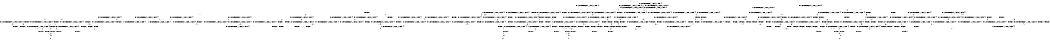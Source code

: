 digraph BCG {
size = "7, 10.5";
center = TRUE;
node [shape = circle];
0 [peripheries = 2];
0 -> 1 [label = "EX !0 !ATOMIC_EXCH_BRANCH (1, +1, TRUE, +0, 2, TRUE) !{0}"];
0 -> 2 [label = "EX !2 !ATOMIC_EXCH_BRANCH (1, +1, TRUE, +0, 2, TRUE) !{0}"];
0 -> 3 [label = "EX !1 !ATOMIC_EXCH_BRANCH (1, +0, FALSE, +0, 1, TRUE) !{0}"];
0 -> 4 [label = "EX !0 !ATOMIC_EXCH_BRANCH (1, +1, TRUE, +0, 2, TRUE) !{0}"];
1 -> 5 [label = "EX !2 !ATOMIC_EXCH_BRANCH (1, +1, TRUE, +0, 2, FALSE) !{0}"];
1 -> 6 [label = "EX !1 !ATOMIC_EXCH_BRANCH (1, +0, FALSE, +0, 1, FALSE) !{0}"];
1 -> 7 [label = "TERMINATE !0"];
2 -> 5 [label = "EX !0 !ATOMIC_EXCH_BRANCH (1, +1, TRUE, +0, 2, FALSE) !{0}"];
2 -> 8 [label = "EX !1 !ATOMIC_EXCH_BRANCH (1, +0, FALSE, +0, 1, FALSE) !{0}"];
2 -> 9 [label = "TERMINATE !2"];
2 -> 10 [label = "EX !0 !ATOMIC_EXCH_BRANCH (1, +1, TRUE, +0, 2, FALSE) !{0}"];
3 -> 3 [label = "EX !1 !ATOMIC_EXCH_BRANCH (1, +0, FALSE, +0, 1, TRUE) !{0}"];
3 -> 11 [label = "EX !0 !ATOMIC_EXCH_BRANCH (1, +1, TRUE, +0, 2, TRUE) !{0}"];
3 -> 12 [label = "EX !2 !ATOMIC_EXCH_BRANCH (1, +1, TRUE, +0, 2, TRUE) !{0}"];
3 -> 13 [label = "EX !0 !ATOMIC_EXCH_BRANCH (1, +1, TRUE, +0, 2, TRUE) !{0}"];
4 -> 10 [label = "EX !2 !ATOMIC_EXCH_BRANCH (1, +1, TRUE, +0, 2, FALSE) !{0}"];
4 -> 14 [label = "EX !1 !ATOMIC_EXCH_BRANCH (1, +0, FALSE, +0, 1, FALSE) !{0}"];
4 -> 15 [label = "TERMINATE !0"];
5 -> 16 [label = "EX !1 !ATOMIC_EXCH_BRANCH (1, +0, FALSE, +0, 1, FALSE) !{0}"];
5 -> 17 [label = "TERMINATE !0"];
5 -> 18 [label = "TERMINATE !2"];
6 -> 19 [label = "EX !2 !ATOMIC_EXCH_BRANCH (1, +1, TRUE, +0, 2, FALSE) !{0}"];
6 -> 20 [label = "TERMINATE !0"];
6 -> 21 [label = "TERMINATE !1"];
7 -> 22 [label = "EX !2 !ATOMIC_EXCH_BRANCH (1, +1, TRUE, +0, 2, FALSE) !{1}"];
7 -> 23 [label = "EX !1 !ATOMIC_EXCH_BRANCH (1, +0, FALSE, +0, 1, FALSE) !{1}"];
7 -> 24 [label = "EX !1 !ATOMIC_EXCH_BRANCH (1, +0, FALSE, +0, 1, FALSE) !{1}"];
8 -> 19 [label = "EX !0 !ATOMIC_EXCH_BRANCH (1, +1, TRUE, +0, 2, FALSE) !{0}"];
8 -> 25 [label = "TERMINATE !2"];
8 -> 26 [label = "TERMINATE !1"];
8 -> 27 [label = "EX !0 !ATOMIC_EXCH_BRANCH (1, +1, TRUE, +0, 2, FALSE) !{0}"];
9 -> 28 [label = "EX !0 !ATOMIC_EXCH_BRANCH (1, +1, TRUE, +0, 2, FALSE) !{1}"];
9 -> 29 [label = "EX !1 !ATOMIC_EXCH_BRANCH (1, +0, FALSE, +0, 1, FALSE) !{1}"];
9 -> 30 [label = "EX !1 !ATOMIC_EXCH_BRANCH (1, +0, FALSE, +0, 1, FALSE) !{1}"];
10 -> 31 [label = "EX !1 !ATOMIC_EXCH_BRANCH (1, +0, FALSE, +0, 1, FALSE) !{0}"];
10 -> 32 [label = "TERMINATE !0"];
10 -> 33 [label = "TERMINATE !2"];
11 -> 6 [label = "EX !1 !ATOMIC_EXCH_BRANCH (1, +0, FALSE, +0, 1, FALSE) !{0}"];
11 -> 34 [label = "EX !2 !ATOMIC_EXCH_BRANCH (1, +1, TRUE, +0, 2, FALSE) !{0}"];
11 -> 35 [label = "TERMINATE !0"];
12 -> 8 [label = "EX !1 !ATOMIC_EXCH_BRANCH (1, +0, FALSE, +0, 1, FALSE) !{0}"];
12 -> 34 [label = "EX !0 !ATOMIC_EXCH_BRANCH (1, +1, TRUE, +0, 2, FALSE) !{0}"];
12 -> 36 [label = "TERMINATE !2"];
12 -> 37 [label = "EX !0 !ATOMIC_EXCH_BRANCH (1, +1, TRUE, +0, 2, FALSE) !{0}"];
13 -> 14 [label = "EX !1 !ATOMIC_EXCH_BRANCH (1, +0, FALSE, +0, 1, FALSE) !{0}"];
13 -> 37 [label = "EX !2 !ATOMIC_EXCH_BRANCH (1, +1, TRUE, +0, 2, FALSE) !{0}"];
13 -> 38 [label = "TERMINATE !0"];
14 -> 27 [label = "EX !2 !ATOMIC_EXCH_BRANCH (1, +1, TRUE, +0, 2, FALSE) !{0}"];
14 -> 39 [label = "TERMINATE !0"];
14 -> 40 [label = "TERMINATE !1"];
15 -> 41 [label = "EX !2 !ATOMIC_EXCH_BRANCH (1, +1, TRUE, +0, 2, FALSE) !{1}"];
15 -> 42 [label = "EX !1 !ATOMIC_EXCH_BRANCH (1, +0, FALSE, +0, 1, FALSE) !{1}"];
16 -> 43 [label = "TERMINATE !0"];
16 -> 44 [label = "TERMINATE !2"];
16 -> 45 [label = "TERMINATE !1"];
17 -> 46 [label = "EX !1 !ATOMIC_EXCH_BRANCH (1, +0, FALSE, +0, 1, FALSE) !{1}"];
17 -> 47 [label = "TERMINATE !2"];
17 -> 48 [label = "EX !1 !ATOMIC_EXCH_BRANCH (1, +0, FALSE, +0, 1, FALSE) !{1}"];
18 -> 49 [label = "EX !1 !ATOMIC_EXCH_BRANCH (1, +0, FALSE, +0, 1, FALSE) !{1}"];
18 -> 47 [label = "TERMINATE !0"];
18 -> 50 [label = "EX !1 !ATOMIC_EXCH_BRANCH (1, +0, FALSE, +0, 1, FALSE) !{1}"];
19 -> 43 [label = "TERMINATE !0"];
19 -> 44 [label = "TERMINATE !2"];
19 -> 45 [label = "TERMINATE !1"];
20 -> 51 [label = "EX !2 !ATOMIC_EXCH_BRANCH (1, +1, TRUE, +0, 2, FALSE) !{1}"];
20 -> 52 [label = "TERMINATE !1"];
21 -> 53 [label = "EX !2 !ATOMIC_EXCH_BRANCH (1, +1, TRUE, +0, 2, FALSE) !{1}"];
21 -> 52 [label = "TERMINATE !0"];
22 -> 46 [label = "EX !1 !ATOMIC_EXCH_BRANCH (1, +0, FALSE, +0, 1, FALSE) !{1}"];
22 -> 47 [label = "TERMINATE !2"];
22 -> 48 [label = "EX !1 !ATOMIC_EXCH_BRANCH (1, +0, FALSE, +0, 1, FALSE) !{1}"];
23 -> 51 [label = "EX !2 !ATOMIC_EXCH_BRANCH (1, +1, TRUE, +0, 2, FALSE) !{1}"];
23 -> 52 [label = "TERMINATE !1"];
24 -> 54 [label = "EX !2 !ATOMIC_EXCH_BRANCH (1, +1, TRUE, +0, 2, FALSE) !{1}"];
24 -> 55 [label = "TERMINATE !1"];
25 -> 56 [label = "EX !0 !ATOMIC_EXCH_BRANCH (1, +1, TRUE, +0, 2, FALSE) !{1}"];
25 -> 57 [label = "TERMINATE !1"];
26 -> 53 [label = "EX !0 !ATOMIC_EXCH_BRANCH (1, +1, TRUE, +0, 2, FALSE) !{1}"];
26 -> 57 [label = "TERMINATE !2"];
27 -> 58 [label = "TERMINATE !0"];
27 -> 59 [label = "TERMINATE !2"];
27 -> 60 [label = "TERMINATE !1"];
28 -> 49 [label = "EX !1 !ATOMIC_EXCH_BRANCH (1, +0, FALSE, +0, 1, FALSE) !{1}"];
28 -> 47 [label = "TERMINATE !0"];
28 -> 50 [label = "EX !1 !ATOMIC_EXCH_BRANCH (1, +0, FALSE, +0, 1, FALSE) !{1}"];
29 -> 56 [label = "EX !0 !ATOMIC_EXCH_BRANCH (1, +1, TRUE, +0, 2, FALSE) !{1}"];
29 -> 57 [label = "TERMINATE !1"];
30 -> 61 [label = "EX !0 !ATOMIC_EXCH_BRANCH (1, +1, TRUE, +0, 2, FALSE) !{1}"];
30 -> 62 [label = "TERMINATE !1"];
31 -> 58 [label = "TERMINATE !0"];
31 -> 59 [label = "TERMINATE !2"];
31 -> 60 [label = "TERMINATE !1"];
32 -> 63 [label = "EX !1 !ATOMIC_EXCH_BRANCH (1, +0, FALSE, +0, 1, FALSE) !{1}"];
32 -> 64 [label = "TERMINATE !2"];
33 -> 65 [label = "EX !1 !ATOMIC_EXCH_BRANCH (1, +0, FALSE, +0, 1, FALSE) !{1}"];
33 -> 64 [label = "TERMINATE !0"];
34 -> 16 [label = "EX !1 !ATOMIC_EXCH_BRANCH (1, +0, FALSE, +0, 1, FALSE) !{0}"];
34 -> 66 [label = "TERMINATE !0"];
34 -> 67 [label = "TERMINATE !2"];
35 -> 68 [label = "EX !2 !ATOMIC_EXCH_BRANCH (1, +1, TRUE, +0, 2, FALSE) !{1}"];
35 -> 23 [label = "EX !1 !ATOMIC_EXCH_BRANCH (1, +0, FALSE, +0, 1, FALSE) !{1}"];
35 -> 24 [label = "EX !1 !ATOMIC_EXCH_BRANCH (1, +0, FALSE, +0, 1, FALSE) !{1}"];
36 -> 69 [label = "EX !0 !ATOMIC_EXCH_BRANCH (1, +1, TRUE, +0, 2, FALSE) !{1}"];
36 -> 29 [label = "EX !1 !ATOMIC_EXCH_BRANCH (1, +0, FALSE, +0, 1, FALSE) !{1}"];
36 -> 30 [label = "EX !1 !ATOMIC_EXCH_BRANCH (1, +0, FALSE, +0, 1, FALSE) !{1}"];
37 -> 31 [label = "EX !1 !ATOMIC_EXCH_BRANCH (1, +0, FALSE, +0, 1, FALSE) !{0}"];
37 -> 70 [label = "TERMINATE !0"];
37 -> 71 [label = "TERMINATE !2"];
38 -> 72 [label = "EX !2 !ATOMIC_EXCH_BRANCH (1, +1, TRUE, +0, 2, FALSE) !{1}"];
38 -> 42 [label = "EX !1 !ATOMIC_EXCH_BRANCH (1, +0, FALSE, +0, 1, FALSE) !{1}"];
39 -> 73 [label = "EX !2 !ATOMIC_EXCH_BRANCH (1, +1, TRUE, +0, 2, FALSE) !{1}"];
39 -> 74 [label = "TERMINATE !1"];
40 -> 75 [label = "EX !2 !ATOMIC_EXCH_BRANCH (1, +1, TRUE, +0, 2, FALSE) !{1}"];
40 -> 74 [label = "TERMINATE !0"];
41 -> 63 [label = "EX !1 !ATOMIC_EXCH_BRANCH (1, +0, FALSE, +0, 1, FALSE) !{1}"];
41 -> 64 [label = "TERMINATE !2"];
42 -> 73 [label = "EX !2 !ATOMIC_EXCH_BRANCH (1, +1, TRUE, +0, 2, FALSE) !{1}"];
42 -> 74 [label = "TERMINATE !1"];
43 -> 76 [label = "TERMINATE !2"];
43 -> 77 [label = "TERMINATE !1"];
44 -> 76 [label = "TERMINATE !0"];
44 -> 78 [label = "TERMINATE !1"];
45 -> 77 [label = "TERMINATE !0"];
45 -> 78 [label = "TERMINATE !2"];
46 -> 76 [label = "TERMINATE !2"];
46 -> 77 [label = "TERMINATE !1"];
47 -> 79 [label = "EX !1 !ATOMIC_EXCH_BRANCH (1, +0, FALSE, +0, 1, FALSE) !{2}"];
48 -> 80 [label = "TERMINATE !2"];
48 -> 81 [label = "TERMINATE !1"];
49 -> 76 [label = "TERMINATE !0"];
49 -> 78 [label = "TERMINATE !1"];
50 -> 80 [label = "TERMINATE !0"];
50 -> 82 [label = "TERMINATE !1"];
51 -> 76 [label = "TERMINATE !2"];
51 -> 77 [label = "TERMINATE !1"];
52 -> 83 [label = "EX !2 !ATOMIC_EXCH_BRANCH (1, +1, TRUE, +0, 2, FALSE) !{2}"];
52 -> 84 [label = "EX !2 !ATOMIC_EXCH_BRANCH (1, +1, TRUE, +0, 2, FALSE) !{2}"];
53 -> 77 [label = "TERMINATE !0"];
53 -> 78 [label = "TERMINATE !2"];
54 -> 80 [label = "TERMINATE !2"];
54 -> 81 [label = "TERMINATE !1"];
55 -> 85 [label = "EX !2 !ATOMIC_EXCH_BRANCH (1, +1, TRUE, +0, 2, FALSE) !{2}"];
56 -> 76 [label = "TERMINATE !0"];
56 -> 78 [label = "TERMINATE !1"];
57 -> 86 [label = "EX !0 !ATOMIC_EXCH_BRANCH (1, +1, TRUE, +0, 2, FALSE) !{2}"];
58 -> 87 [label = "TERMINATE !2"];
58 -> 88 [label = "TERMINATE !1"];
59 -> 87 [label = "TERMINATE !0"];
59 -> 89 [label = "TERMINATE !1"];
60 -> 88 [label = "TERMINATE !0"];
60 -> 89 [label = "TERMINATE !2"];
61 -> 80 [label = "TERMINATE !0"];
61 -> 82 [label = "TERMINATE !1"];
62 -> 90 [label = "EX !0 !ATOMIC_EXCH_BRANCH (1, +1, TRUE, +0, 2, FALSE) !{2}"];
63 -> 87 [label = "TERMINATE !2"];
63 -> 88 [label = "TERMINATE !1"];
64 -> 91 [label = "EX !1 !ATOMIC_EXCH_BRANCH (1, +0, FALSE, +0, 1, FALSE) !{2}"];
65 -> 87 [label = "TERMINATE !0"];
65 -> 89 [label = "TERMINATE !1"];
66 -> 92 [label = "TERMINATE !2"];
66 -> 46 [label = "EX !1 !ATOMIC_EXCH_BRANCH (1, +0, FALSE, +0, 1, FALSE) !{1}"];
66 -> 48 [label = "EX !1 !ATOMIC_EXCH_BRANCH (1, +0, FALSE, +0, 1, FALSE) !{1}"];
67 -> 92 [label = "TERMINATE !0"];
67 -> 49 [label = "EX !1 !ATOMIC_EXCH_BRANCH (1, +0, FALSE, +0, 1, FALSE) !{1}"];
67 -> 50 [label = "EX !1 !ATOMIC_EXCH_BRANCH (1, +0, FALSE, +0, 1, FALSE) !{1}"];
68 -> 46 [label = "EX !1 !ATOMIC_EXCH_BRANCH (1, +0, FALSE, +0, 1, FALSE) !{1}"];
68 -> 92 [label = "TERMINATE !2"];
68 -> 48 [label = "EX !1 !ATOMIC_EXCH_BRANCH (1, +0, FALSE, +0, 1, FALSE) !{1}"];
69 -> 49 [label = "EX !1 !ATOMIC_EXCH_BRANCH (1, +0, FALSE, +0, 1, FALSE) !{1}"];
69 -> 92 [label = "TERMINATE !0"];
69 -> 50 [label = "EX !1 !ATOMIC_EXCH_BRANCH (1, +0, FALSE, +0, 1, FALSE) !{1}"];
70 -> 93 [label = "TERMINATE !2"];
70 -> 63 [label = "EX !1 !ATOMIC_EXCH_BRANCH (1, +0, FALSE, +0, 1, FALSE) !{1}"];
71 -> 93 [label = "TERMINATE !0"];
71 -> 65 [label = "EX !1 !ATOMIC_EXCH_BRANCH (1, +0, FALSE, +0, 1, FALSE) !{1}"];
72 -> 63 [label = "EX !1 !ATOMIC_EXCH_BRANCH (1, +0, FALSE, +0, 1, FALSE) !{1}"];
72 -> 93 [label = "TERMINATE !2"];
73 -> 87 [label = "TERMINATE !2"];
73 -> 88 [label = "TERMINATE !1"];
74 -> 94 [label = "EX !2 !ATOMIC_EXCH_BRANCH (1, +1, TRUE, +0, 2, FALSE) !{2}"];
75 -> 88 [label = "TERMINATE !0"];
75 -> 89 [label = "TERMINATE !2"];
76 -> 95 [label = "TERMINATE !1"];
77 -> 95 [label = "TERMINATE !2"];
78 -> 95 [label = "TERMINATE !0"];
79 -> 95 [label = "TERMINATE !1"];
80 -> 96 [label = "TERMINATE !1"];
81 -> 96 [label = "TERMINATE !2"];
82 -> 96 [label = "TERMINATE !0"];
83 -> 95 [label = "TERMINATE !2"];
84 -> 97 [label = "TERMINATE !2"];
85 -> 96 [label = "TERMINATE !2"];
86 -> 95 [label = "TERMINATE !0"];
87 -> 98 [label = "TERMINATE !1"];
88 -> 98 [label = "TERMINATE !2"];
89 -> 98 [label = "TERMINATE !0"];
90 -> 96 [label = "TERMINATE !0"];
91 -> 98 [label = "TERMINATE !1"];
92 -> 79 [label = "EX !1 !ATOMIC_EXCH_BRANCH (1, +0, FALSE, +0, 1, FALSE) !{2}"];
93 -> 91 [label = "EX !1 !ATOMIC_EXCH_BRANCH (1, +0, FALSE, +0, 1, FALSE) !{2}"];
94 -> 98 [label = "TERMINATE !2"];
95 -> 99 [label = "exit"];
96 -> 100 [label = "exit"];
97 -> 101 [label = "exit"];
98 -> 102 [label = "exit"];
}
